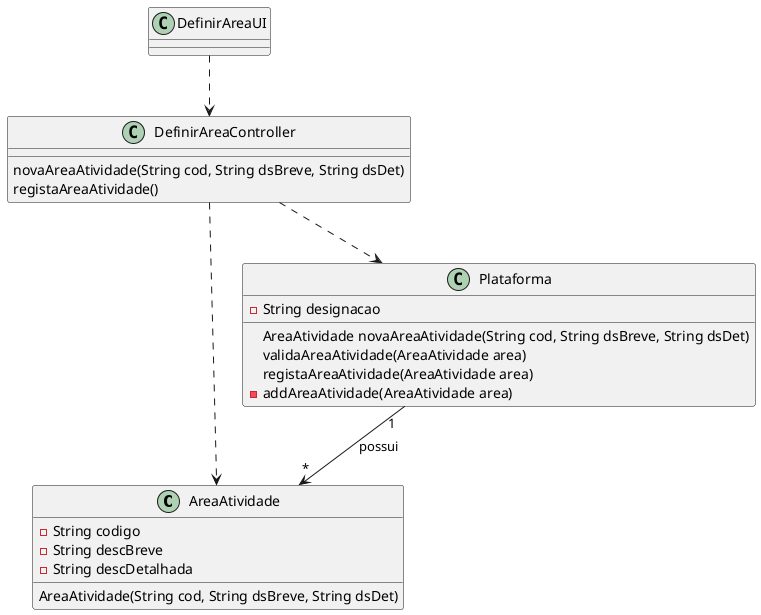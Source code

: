 @startuml

class AreaAtividade {
  -String codigo
  -String descBreve
  -String descDetalhada
  AreaAtividade(String cod, String dsBreve, String dsDet)
}

class Plataforma {
  -String designacao
  
  AreaAtividade novaAreaAtividade(String cod, String dsBreve, String dsDet)
  validaAreaAtividade(AreaAtividade area)
  registaAreaAtividade(AreaAtividade area) 
  - addAreaAtividade(AreaAtividade area) 
}

class DefinirAreaController {
  novaAreaAtividade(String cod, String dsBreve, String dsDet)
  registaAreaAtividade() 
}

class DefinirAreaUI {
  
}

DefinirAreaUI ..> DefinirAreaController
DefinirAreaController ..> Plataforma
DefinirAreaController ..> AreaAtividade
Plataforma "1" --> "*" AreaAtividade : possui


@enduml
